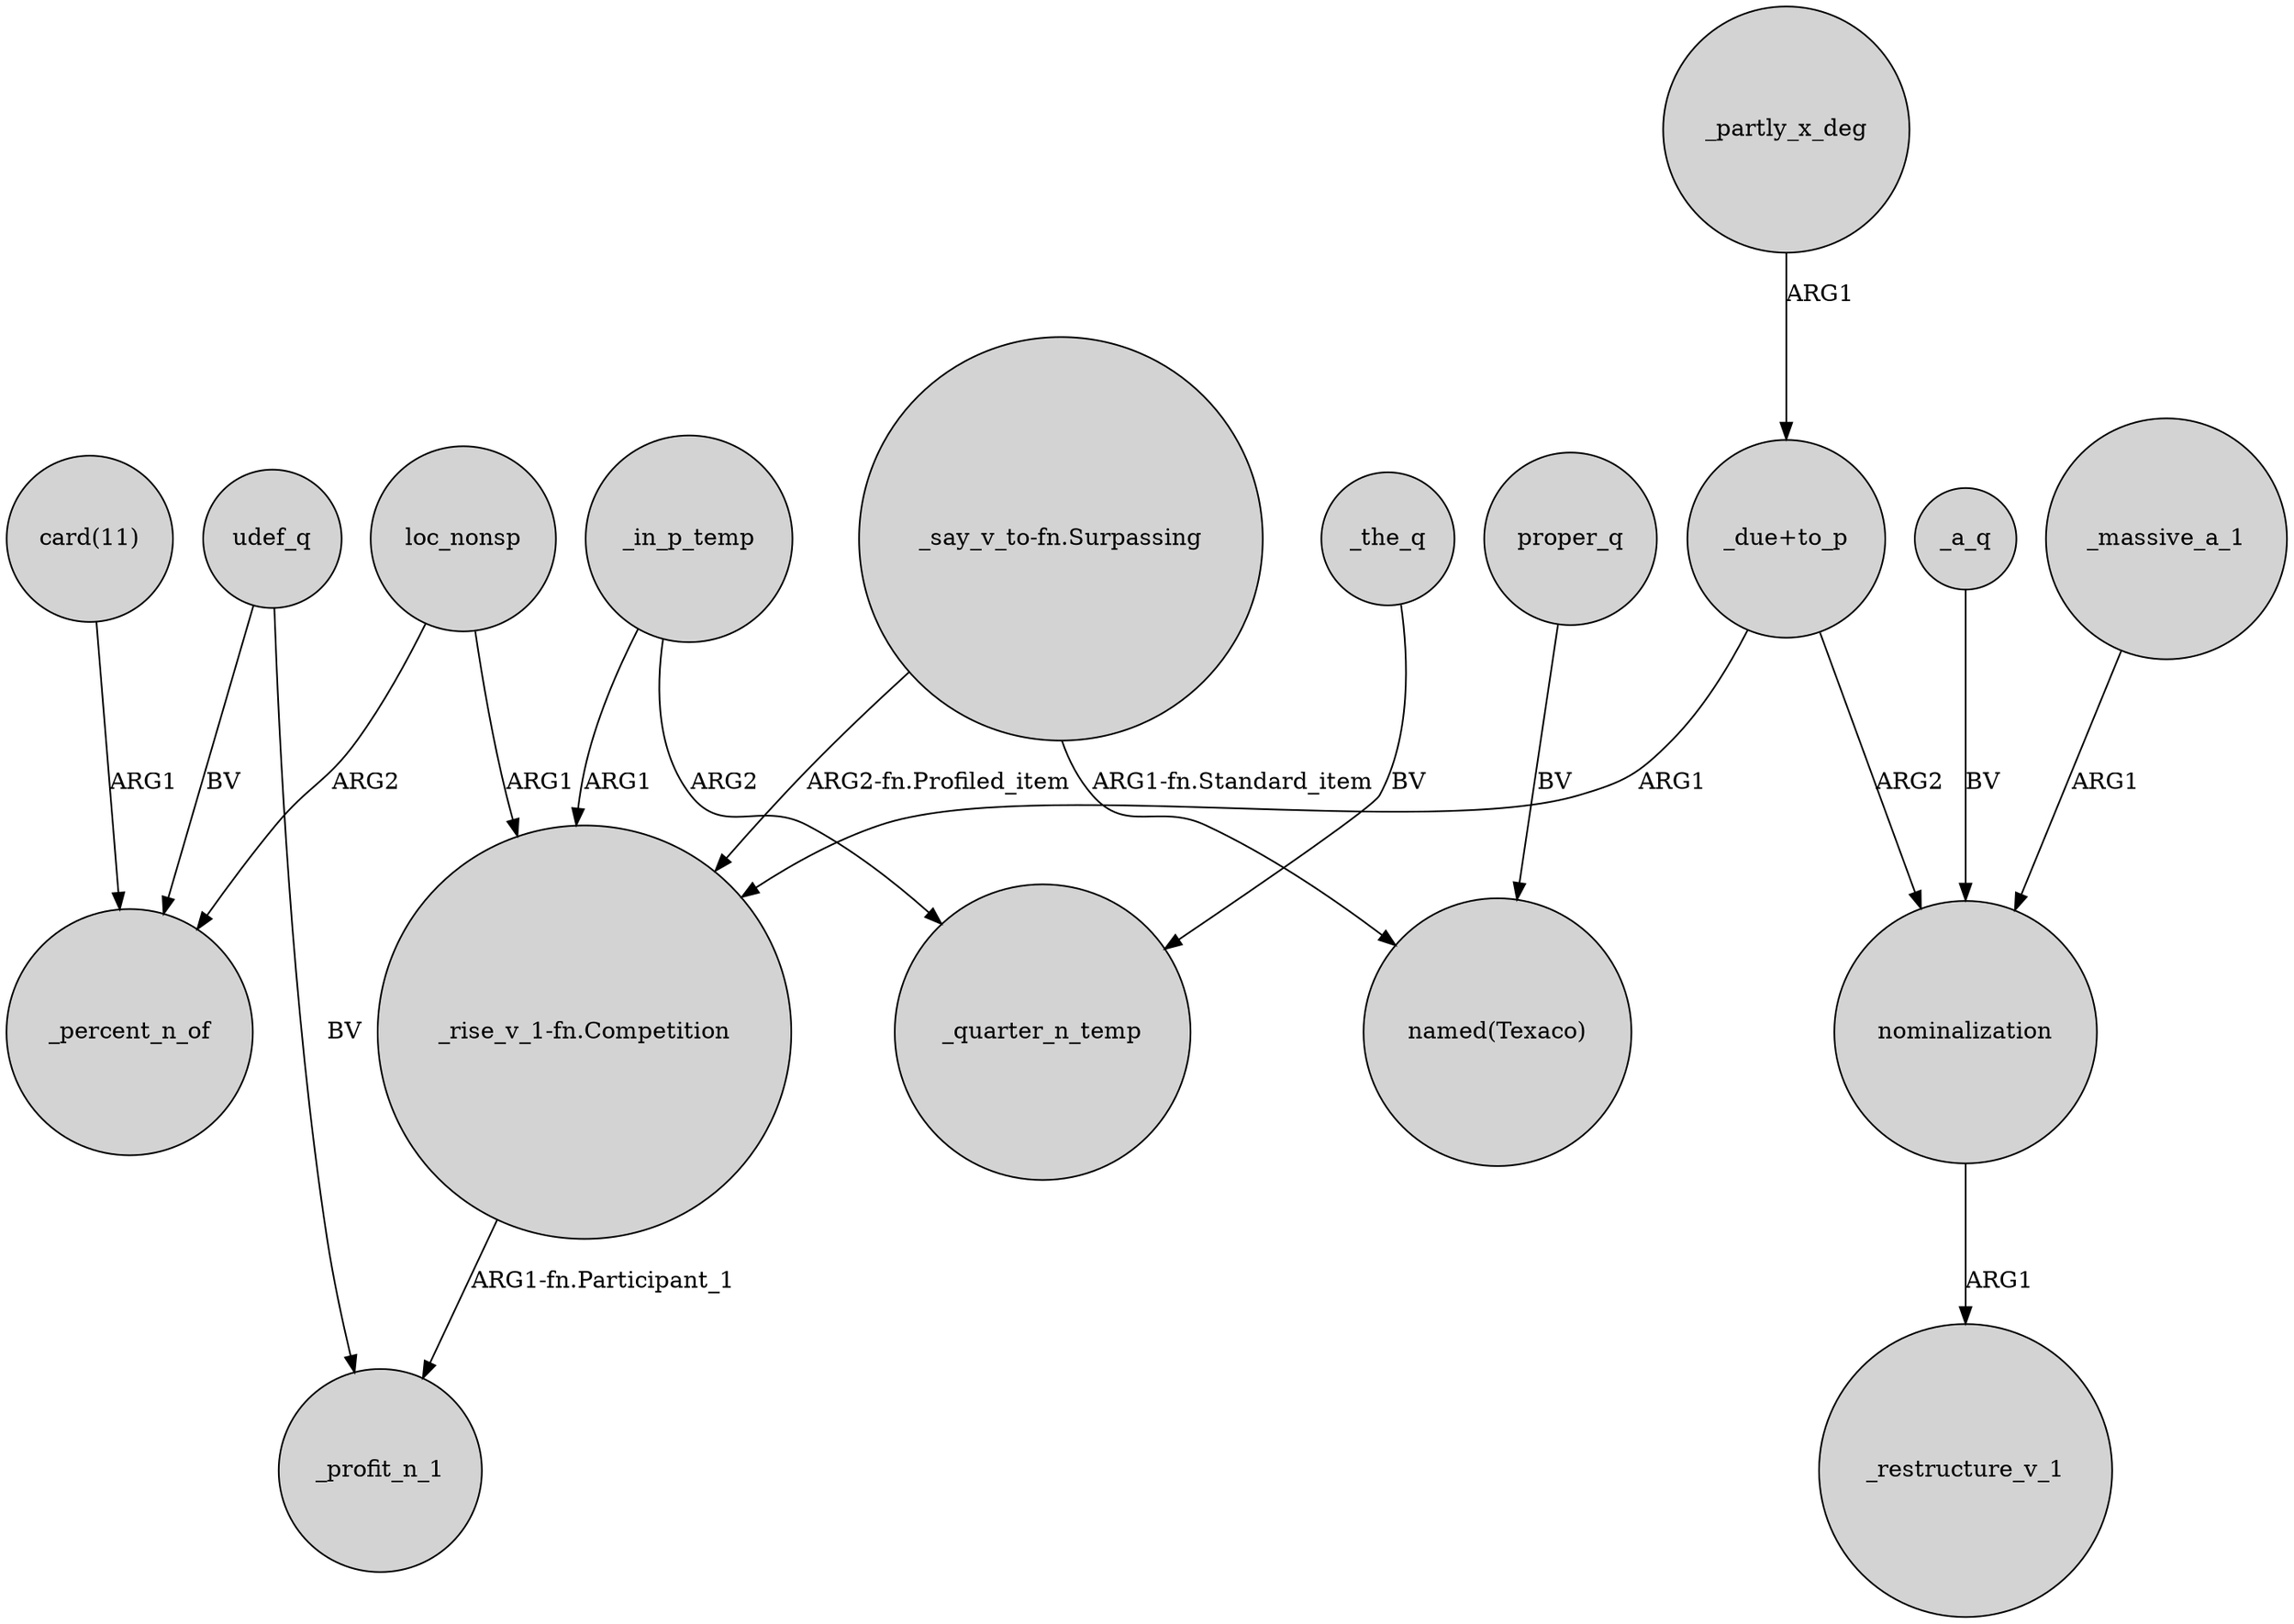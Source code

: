 digraph {
	node [shape=circle style=filled]
	"_due+to_p" -> "_rise_v_1-fn.Competition" [label=ARG1]
	udef_q -> _profit_n_1 [label=BV]
	udef_q -> _percent_n_of [label=BV]
	"_due+to_p" -> nominalization [label=ARG2]
	_in_p_temp -> _quarter_n_temp [label=ARG2]
	_in_p_temp -> "_rise_v_1-fn.Competition" [label=ARG1]
	"_say_v_to-fn.Surpassing" -> "_rise_v_1-fn.Competition" [label="ARG2-fn.Profiled_item"]
	loc_nonsp -> "_rise_v_1-fn.Competition" [label=ARG1]
	proper_q -> "named(Texaco)" [label=BV]
	"card(11)" -> _percent_n_of [label=ARG1]
	_a_q -> nominalization [label=BV]
	"_rise_v_1-fn.Competition" -> _profit_n_1 [label="ARG1-fn.Participant_1"]
	_partly_x_deg -> "_due+to_p" [label=ARG1]
	"_say_v_to-fn.Surpassing" -> "named(Texaco)" [label="ARG1-fn.Standard_item"]
	_the_q -> _quarter_n_temp [label=BV]
	nominalization -> _restructure_v_1 [label=ARG1]
	loc_nonsp -> _percent_n_of [label=ARG2]
	_massive_a_1 -> nominalization [label=ARG1]
}
